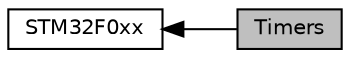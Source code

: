 digraph "Timers"
{
  edge [fontname="Helvetica",fontsize="10",labelfontname="Helvetica",labelfontsize="10"];
  node [fontname="Helvetica",fontsize="10",shape=record];
  rankdir=LR;
  Node1 [label="STM32F0xx",height=0.2,width=0.4,color="black", fillcolor="white", style="filled",URL="$group__STM32F0xx.html",tooltip="Libraries for ST Microelectronics STM32F0xx series. "];
  Node0 [label="Timers",height=0.2,width=0.4,color="black", fillcolor="grey75", style="filled", fontcolor="black"];
  Node1->Node0 [shape=plaintext, dir="back", style="solid"];
}
